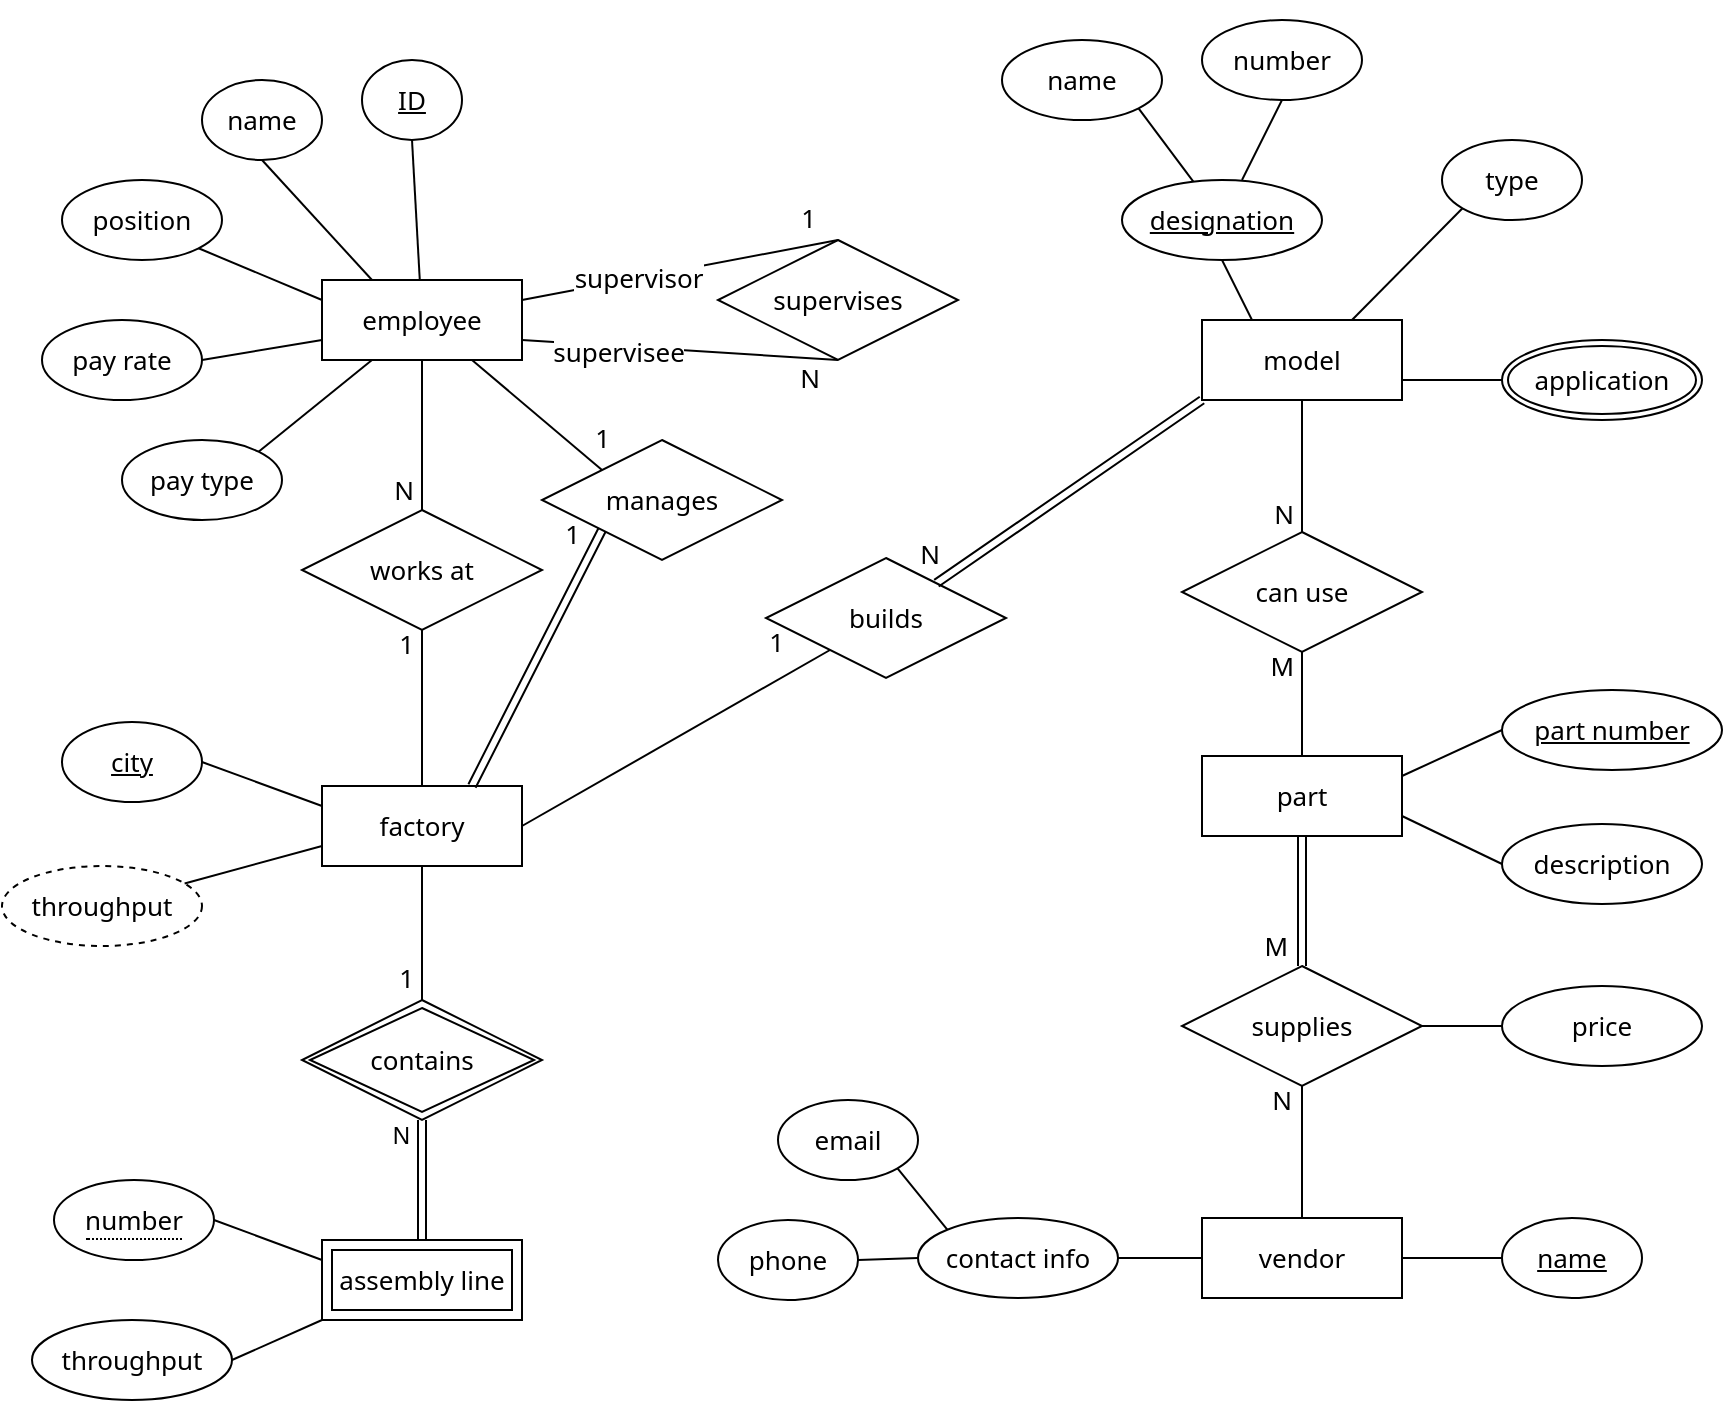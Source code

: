 <mxfile version="15.5.5" type="device"><diagram id="R2lEEEUBdFMjLlhIrx00" name="Page-1"><mxGraphModel dx="1422" dy="730" grid="1" gridSize="10" guides="1" tooltips="1" connect="1" arrows="1" fold="1" page="1" pageScale="1" pageWidth="850" pageHeight="1100" math="0" shadow="0" extFonts="Permanent Marker^https://fonts.googleapis.com/css?family=Permanent+Marker"><root><mxCell id="0"/><mxCell id="1" parent="0"/><mxCell id="ZgKFdhLjTGqCJ71-1xwb-3" value="" style="rounded=0;whiteSpace=wrap;html=1;fontFamily=Noto Sans;fontSource=https%3A%2F%2Ffonts.googleapis.com%2Fcss%3Ffamily%3DNoto%2BSans;strokeColor=none;fillColor=none;" parent="1" vertex="1"><mxGeometry x="665" y="30" width="30" height="20" as="geometry"/></mxCell><mxCell id="ZgKFdhLjTGqCJ71-1xwb-4" value="" style="rounded=0;whiteSpace=wrap;html=1;fontFamily=Noto Sans;fontSource=https%3A%2F%2Ffonts.googleapis.com%2Fcss%3Ffamily%3DNoto%2BSans;strokeColor=none;fillColor=none;" parent="1" vertex="1"><mxGeometry x="95" y="720" width="30" height="20" as="geometry"/></mxCell><mxCell id="fC1hcsIoNDYLjIuKjTgR-1" value="employee" style="whiteSpace=wrap;html=1;align=center;fontSize=13;fontFamily=Noto Sans;fontSource=https%3A%2F%2Ffonts.googleapis.com%2Fcss%3Ffamily%3DNoto%2BSans;" parent="1" vertex="1"><mxGeometry x="200" y="170" width="100" height="40" as="geometry"/></mxCell><mxCell id="fC1hcsIoNDYLjIuKjTgR-2" value="name" style="ellipse;whiteSpace=wrap;html=1;align=center;fontSize=13;fontFamily=Noto Sans;fontSource=https%3A%2F%2Ffonts.googleapis.com%2Fcss%3Ffamily%3DNoto%2BSans;" parent="1" vertex="1"><mxGeometry x="140" y="70" width="60" height="40" as="geometry"/></mxCell><mxCell id="fC1hcsIoNDYLjIuKjTgR-5" value="ID" style="ellipse;whiteSpace=wrap;html=1;align=center;fontStyle=4;fontSize=13;fontFamily=Noto Sans;fontSource=https%3A%2F%2Ffonts.googleapis.com%2Fcss%3Ffamily%3DNoto%2BSans;" parent="1" vertex="1"><mxGeometry x="220" y="60" width="50" height="40" as="geometry"/></mxCell><mxCell id="fC1hcsIoNDYLjIuKjTgR-8" value="" style="endArrow=none;html=1;rounded=0;exitX=0.5;exitY=1;exitDx=0;exitDy=0;fontSize=13;fontFamily=Noto Sans;fontSource=https%3A%2F%2Ffonts.googleapis.com%2Fcss%3Ffamily%3DNoto%2BSans;" parent="1" source="fC1hcsIoNDYLjIuKjTgR-5" target="fC1hcsIoNDYLjIuKjTgR-1" edge="1"><mxGeometry relative="1" as="geometry"><mxPoint x="340" y="300" as="sourcePoint"/><mxPoint x="500" y="300" as="targetPoint"/></mxGeometry></mxCell><mxCell id="fC1hcsIoNDYLjIuKjTgR-9" value="" style="endArrow=none;html=1;rounded=0;exitX=0.5;exitY=1;exitDx=0;exitDy=0;entryX=0.25;entryY=0;entryDx=0;entryDy=0;fontSize=13;fontFamily=Noto Sans;fontSource=https%3A%2F%2Ffonts.googleapis.com%2Fcss%3Ffamily%3DNoto%2BSans;" parent="1" source="fC1hcsIoNDYLjIuKjTgR-2" target="fC1hcsIoNDYLjIuKjTgR-1" edge="1"><mxGeometry relative="1" as="geometry"><mxPoint x="180" y="120" as="sourcePoint"/><mxPoint x="183.889" y="190" as="targetPoint"/></mxGeometry></mxCell><mxCell id="fC1hcsIoNDYLjIuKjTgR-12" value="position" style="ellipse;whiteSpace=wrap;html=1;align=center;fontSize=13;fontFamily=Noto Sans;fontSource=https%3A%2F%2Ffonts.googleapis.com%2Fcss%3Ffamily%3DNoto%2BSans;" parent="1" vertex="1"><mxGeometry x="70" y="120" width="80" height="40" as="geometry"/></mxCell><mxCell id="fC1hcsIoNDYLjIuKjTgR-13" value="" style="endArrow=none;html=1;rounded=0;exitX=1;exitY=1;exitDx=0;exitDy=0;entryX=0;entryY=0.25;entryDx=0;entryDy=0;fontSize=13;fontFamily=Noto Sans;fontSource=https%3A%2F%2Ffonts.googleapis.com%2Fcss%3Ffamily%3DNoto%2BSans;" parent="1" source="fC1hcsIoNDYLjIuKjTgR-12" target="fC1hcsIoNDYLjIuKjTgR-1" edge="1"><mxGeometry relative="1" as="geometry"><mxPoint x="180" y="130" as="sourcePoint"/><mxPoint x="235" y="180" as="targetPoint"/></mxGeometry></mxCell><mxCell id="fC1hcsIoNDYLjIuKjTgR-14" value="pay rate" style="ellipse;whiteSpace=wrap;html=1;align=center;fontSize=13;fontFamily=Noto Sans;fontSource=https%3A%2F%2Ffonts.googleapis.com%2Fcss%3Ffamily%3DNoto%2BSans;" parent="1" vertex="1"><mxGeometry x="60" y="190" width="80" height="40" as="geometry"/></mxCell><mxCell id="fC1hcsIoNDYLjIuKjTgR-17" value="" style="endArrow=none;html=1;rounded=0;exitX=1;exitY=0.5;exitDx=0;exitDy=0;entryX=0;entryY=0.75;entryDx=0;entryDy=0;fontSize=13;fontFamily=Noto Sans;fontSource=https%3A%2F%2Ffonts.googleapis.com%2Fcss%3Ffamily%3DNoto%2BSans;" parent="1" source="fC1hcsIoNDYLjIuKjTgR-14" target="fC1hcsIoNDYLjIuKjTgR-1" edge="1"><mxGeometry relative="1" as="geometry"><mxPoint x="148.284" y="164.142" as="sourcePoint"/><mxPoint x="210" y="190" as="targetPoint"/></mxGeometry></mxCell><mxCell id="fC1hcsIoNDYLjIuKjTgR-18" value="pay type" style="ellipse;whiteSpace=wrap;html=1;align=center;fontSize=13;fontFamily=Noto Sans;fontSource=https%3A%2F%2Ffonts.googleapis.com%2Fcss%3Ffamily%3DNoto%2BSans;" parent="1" vertex="1"><mxGeometry x="100" y="250" width="80" height="40" as="geometry"/></mxCell><mxCell id="fC1hcsIoNDYLjIuKjTgR-19" value="" style="endArrow=none;html=1;rounded=0;entryX=0.25;entryY=1;entryDx=0;entryDy=0;exitX=1;exitY=0;exitDx=0;exitDy=0;fontSize=13;fontFamily=Noto Sans;fontSource=https%3A%2F%2Ffonts.googleapis.com%2Fcss%3Ffamily%3DNoto%2BSans;" parent="1" source="fC1hcsIoNDYLjIuKjTgR-18" target="fC1hcsIoNDYLjIuKjTgR-1" edge="1"><mxGeometry relative="1" as="geometry"><mxPoint x="160" y="260" as="sourcePoint"/><mxPoint x="210" y="210" as="targetPoint"/></mxGeometry></mxCell><mxCell id="fC1hcsIoNDYLjIuKjTgR-20" value="works at" style="shape=rhombus;perimeter=rhombusPerimeter;whiteSpace=wrap;html=1;align=center;fontSize=13;fontFamily=Noto Sans;fontSource=https%3A%2F%2Ffonts.googleapis.com%2Fcss%3Ffamily%3DNoto%2BSans;" parent="1" vertex="1"><mxGeometry x="190" y="285" width="120" height="60" as="geometry"/></mxCell><mxCell id="fC1hcsIoNDYLjIuKjTgR-21" value="factory" style="whiteSpace=wrap;html=1;align=center;fontSize=13;fontFamily=Noto Sans;fontSource=https%3A%2F%2Ffonts.googleapis.com%2Fcss%3Ffamily%3DNoto%2BSans;" parent="1" vertex="1"><mxGeometry x="200" y="423" width="100" height="40" as="geometry"/></mxCell><mxCell id="fC1hcsIoNDYLjIuKjTgR-22" value="" style="endArrow=none;html=1;rounded=0;exitX=0.5;exitY=1;exitDx=0;exitDy=0;entryX=0.5;entryY=0;entryDx=0;entryDy=0;fontSize=13;fontFamily=Noto Sans;fontSource=https%3A%2F%2Ffonts.googleapis.com%2Fcss%3Ffamily%3DNoto%2BSans;" parent="1" source="fC1hcsIoNDYLjIuKjTgR-1" target="fC1hcsIoNDYLjIuKjTgR-20" edge="1"><mxGeometry relative="1" as="geometry"><mxPoint x="340" y="300" as="sourcePoint"/><mxPoint x="500" y="300" as="targetPoint"/></mxGeometry></mxCell><mxCell id="fC1hcsIoNDYLjIuKjTgR-23" value="N" style="resizable=0;html=1;align=right;verticalAlign=bottom;fontSize=13;fontFamily=Noto Sans;fontSource=https%3A%2F%2Ffonts.googleapis.com%2Fcss%3Ffamily%3DNoto%2BSans;" parent="fC1hcsIoNDYLjIuKjTgR-22" connectable="0" vertex="1"><mxGeometry x="1" relative="1" as="geometry"><mxPoint x="-4" as="offset"/></mxGeometry></mxCell><mxCell id="fC1hcsIoNDYLjIuKjTgR-24" value="" style="endArrow=none;html=1;rounded=0;exitX=0.5;exitY=0;exitDx=0;exitDy=0;fontSize=13;fontFamily=Noto Sans;fontSource=https%3A%2F%2Ffonts.googleapis.com%2Fcss%3Ffamily%3DNoto%2BSans;" parent="1" source="fC1hcsIoNDYLjIuKjTgR-21" target="fC1hcsIoNDYLjIuKjTgR-20" edge="1"><mxGeometry relative="1" as="geometry"><mxPoint x="340" y="300" as="sourcePoint"/><mxPoint x="250" y="380" as="targetPoint"/></mxGeometry></mxCell><mxCell id="fC1hcsIoNDYLjIuKjTgR-25" value="1" style="resizable=0;html=1;align=right;verticalAlign=bottom;rotation=0;fontSize=13;fontFamily=Noto Sans;fontSource=https%3A%2F%2Ffonts.googleapis.com%2Fcss%3Ffamily%3DNoto%2BSans;" parent="fC1hcsIoNDYLjIuKjTgR-24" connectable="0" vertex="1"><mxGeometry x="1" relative="1" as="geometry"><mxPoint x="-4" y="17" as="offset"/></mxGeometry></mxCell><mxCell id="fC1hcsIoNDYLjIuKjTgR-26" value="manages" style="shape=rhombus;perimeter=rhombusPerimeter;whiteSpace=wrap;html=1;align=center;fontSize=13;fontFamily=Noto Sans;fontSource=https%3A%2F%2Ffonts.googleapis.com%2Fcss%3Ffamily%3DNoto%2BSans;" parent="1" vertex="1"><mxGeometry x="310" y="250" width="120" height="60" as="geometry"/></mxCell><mxCell id="fC1hcsIoNDYLjIuKjTgR-29" value="" style="endArrow=none;html=1;rounded=0;exitX=0.75;exitY=1;exitDx=0;exitDy=0;entryX=0;entryY=0;entryDx=0;entryDy=0;fontSize=13;fontFamily=Noto Sans;fontSource=https%3A%2F%2Ffonts.googleapis.com%2Fcss%3Ffamily%3DNoto%2BSans;" parent="1" source="fC1hcsIoNDYLjIuKjTgR-1" target="fC1hcsIoNDYLjIuKjTgR-26" edge="1"><mxGeometry relative="1" as="geometry"><mxPoint x="340" y="310" as="sourcePoint"/><mxPoint x="500" y="310" as="targetPoint"/></mxGeometry></mxCell><mxCell id="fC1hcsIoNDYLjIuKjTgR-30" value="1" style="resizable=0;html=1;align=right;verticalAlign=bottom;fontSize=13;fontFamily=Noto Sans;fontSource=https%3A%2F%2Ffonts.googleapis.com%2Fcss%3Ffamily%3DNoto%2BSans;" parent="fC1hcsIoNDYLjIuKjTgR-29" connectable="0" vertex="1"><mxGeometry x="1" relative="1" as="geometry"><mxPoint x="5" y="-5" as="offset"/></mxGeometry></mxCell><mxCell id="fC1hcsIoNDYLjIuKjTgR-31" value="" style="shape=link;html=1;rounded=0;entryX=0;entryY=1;entryDx=0;entryDy=0;exitX=0.75;exitY=0;exitDx=0;exitDy=0;fontSize=13;fontFamily=Noto Sans;fontSource=https%3A%2F%2Ffonts.googleapis.com%2Fcss%3Ffamily%3DNoto%2BSans;" parent="1" source="fC1hcsIoNDYLjIuKjTgR-21" target="fC1hcsIoNDYLjIuKjTgR-26" edge="1"><mxGeometry relative="1" as="geometry"><mxPoint x="310" y="435" as="sourcePoint"/><mxPoint x="470" y="435" as="targetPoint"/></mxGeometry></mxCell><mxCell id="fC1hcsIoNDYLjIuKjTgR-32" value="1" style="resizable=0;html=1;align=right;verticalAlign=bottom;fontSize=13;fontFamily=Noto Sans;fontSource=https%3A%2F%2Ffonts.googleapis.com%2Fcss%3Ffamily%3DNoto%2BSans;" parent="fC1hcsIoNDYLjIuKjTgR-31" connectable="0" vertex="1"><mxGeometry x="1" relative="1" as="geometry"><mxPoint x="-10" y="12" as="offset"/></mxGeometry></mxCell><mxCell id="fC1hcsIoNDYLjIuKjTgR-33" value="city" style="ellipse;whiteSpace=wrap;html=1;align=center;fontStyle=4;fontSize=13;fontFamily=Noto Sans;fontSource=https%3A%2F%2Ffonts.googleapis.com%2Fcss%3Ffamily%3DNoto%2BSans;" parent="1" vertex="1"><mxGeometry x="70" y="391" width="70" height="40" as="geometry"/></mxCell><mxCell id="fC1hcsIoNDYLjIuKjTgR-34" value="" style="endArrow=none;html=1;rounded=0;entryX=0;entryY=0.25;entryDx=0;entryDy=0;exitX=1;exitY=0.5;exitDx=0;exitDy=0;fontSize=13;fontFamily=Noto Sans;fontSource=https%3A%2F%2Ffonts.googleapis.com%2Fcss%3Ffamily%3DNoto%2BSans;" parent="1" source="fC1hcsIoNDYLjIuKjTgR-33" target="fC1hcsIoNDYLjIuKjTgR-21" edge="1"><mxGeometry relative="1" as="geometry"><mxPoint x="123.284" y="505.858" as="sourcePoint"/><mxPoint x="180" y="460" as="targetPoint"/></mxGeometry></mxCell><mxCell id="fC1hcsIoNDYLjIuKjTgR-36" value="throughput" style="ellipse;whiteSpace=wrap;html=1;align=center;dashed=1;fontSize=13;fontFamily=Noto Sans;fontSource=https%3A%2F%2Ffonts.googleapis.com%2Fcss%3Ffamily%3DNoto%2BSans;" parent="1" vertex="1"><mxGeometry x="40" y="463" width="100" height="40" as="geometry"/></mxCell><mxCell id="fC1hcsIoNDYLjIuKjTgR-37" value="" style="endArrow=none;html=1;rounded=0;entryX=0;entryY=0.75;entryDx=0;entryDy=0;fontSize=13;fontFamily=Noto Sans;fontSource=https%3A%2F%2Ffonts.googleapis.com%2Fcss%3Ffamily%3DNoto%2BSans;" parent="1" source="fC1hcsIoNDYLjIuKjTgR-36" target="fC1hcsIoNDYLjIuKjTgR-21" edge="1"><mxGeometry relative="1" as="geometry"><mxPoint x="150" y="433" as="sourcePoint"/><mxPoint x="210" y="455" as="targetPoint"/></mxGeometry></mxCell><mxCell id="fC1hcsIoNDYLjIuKjTgR-38" value="contains" style="shape=rhombus;double=1;perimeter=rhombusPerimeter;whiteSpace=wrap;html=1;align=center;fontSize=13;fontFamily=Noto Sans;fontSource=https%3A%2F%2Ffonts.googleapis.com%2Fcss%3Ffamily%3DNoto%2BSans;" parent="1" vertex="1"><mxGeometry x="190" y="530" width="120" height="60" as="geometry"/></mxCell><mxCell id="fC1hcsIoNDYLjIuKjTgR-39" value="assembly line" style="shape=ext;margin=3;double=1;whiteSpace=wrap;html=1;align=center;fontSize=13;fontFamily=Noto Sans;fontSource=https%3A%2F%2Ffonts.googleapis.com%2Fcss%3Ffamily%3DNoto%2BSans;" parent="1" vertex="1"><mxGeometry x="200" y="650" width="100" height="40" as="geometry"/></mxCell><mxCell id="fC1hcsIoNDYLjIuKjTgR-40" value="" style="endArrow=none;html=1;rounded=0;exitX=0.5;exitY=1;exitDx=0;exitDy=0;entryX=0.5;entryY=0;entryDx=0;entryDy=0;fontSize=13;fontFamily=Noto Sans;fontSource=https%3A%2F%2Ffonts.googleapis.com%2Fcss%3Ffamily%3DNoto%2BSans;" parent="1" source="fC1hcsIoNDYLjIuKjTgR-21" target="fC1hcsIoNDYLjIuKjTgR-38" edge="1"><mxGeometry relative="1" as="geometry"><mxPoint x="260" y="433" as="sourcePoint"/><mxPoint x="260" y="355" as="targetPoint"/></mxGeometry></mxCell><mxCell id="fC1hcsIoNDYLjIuKjTgR-41" value="1" style="resizable=0;html=1;align=right;verticalAlign=bottom;rotation=0;fontSize=13;fontFamily=Noto Sans;fontSource=https%3A%2F%2Ffonts.googleapis.com%2Fcss%3Ffamily%3DNoto%2BSans;" parent="fC1hcsIoNDYLjIuKjTgR-40" connectable="0" vertex="1"><mxGeometry x="1" relative="1" as="geometry"><mxPoint x="-4" y="-1" as="offset"/></mxGeometry></mxCell><mxCell id="fC1hcsIoNDYLjIuKjTgR-44" value="&lt;span style=&quot;border-bottom: 1px dotted; font-size: 13px;&quot;&gt;number&lt;/span&gt;" style="ellipse;whiteSpace=wrap;html=1;align=center;fontSize=13;fontFamily=Noto Sans;fontSource=https%3A%2F%2Ffonts.googleapis.com%2Fcss%3Ffamily%3DNoto%2BSans;" parent="1" vertex="1"><mxGeometry x="66" y="620" width="80" height="40" as="geometry"/></mxCell><mxCell id="fC1hcsIoNDYLjIuKjTgR-45" value="throughput" style="ellipse;whiteSpace=wrap;html=1;align=center;fontSize=13;fontFamily=Noto Sans;fontSource=https%3A%2F%2Ffonts.googleapis.com%2Fcss%3Ffamily%3DNoto%2BSans;" parent="1" vertex="1"><mxGeometry x="55" y="690" width="100" height="40" as="geometry"/></mxCell><mxCell id="fC1hcsIoNDYLjIuKjTgR-46" value="" style="endArrow=none;html=1;rounded=0;entryX=0;entryY=1;entryDx=0;entryDy=0;exitX=1;exitY=0.5;exitDx=0;exitDy=0;fontSize=13;fontFamily=Noto Sans;fontSource=https%3A%2F%2Ffonts.googleapis.com%2Fcss%3Ffamily%3DNoto%2BSans;" parent="1" source="fC1hcsIoNDYLjIuKjTgR-45" target="fC1hcsIoNDYLjIuKjTgR-39" edge="1"><mxGeometry relative="1" as="geometry"><mxPoint x="190.001" y="748.733" as="sourcePoint"/><mxPoint x="258.69" y="730" as="targetPoint"/></mxGeometry></mxCell><mxCell id="fC1hcsIoNDYLjIuKjTgR-47" value="" style="endArrow=none;html=1;rounded=0;entryX=0;entryY=0.25;entryDx=0;entryDy=0;exitX=1;exitY=0.5;exitDx=0;exitDy=0;fontSize=13;fontFamily=Noto Sans;fontSource=https%3A%2F%2Ffonts.googleapis.com%2Fcss%3Ffamily%3DNoto%2BSans;" parent="1" source="fC1hcsIoNDYLjIuKjTgR-44" target="fC1hcsIoNDYLjIuKjTgR-39" edge="1"><mxGeometry relative="1" as="geometry"><mxPoint x="151.311" y="620.003" as="sourcePoint"/><mxPoint x="220" y="601.27" as="targetPoint"/></mxGeometry></mxCell><mxCell id="fC1hcsIoNDYLjIuKjTgR-48" value="model" style="whiteSpace=wrap;html=1;align=center;fontSize=13;fontFamily=Noto Sans;fontSource=https%3A%2F%2Ffonts.googleapis.com%2Fcss%3Ffamily%3DNoto%2BSans;" parent="1" vertex="1"><mxGeometry x="640" y="190" width="100" height="40" as="geometry"/></mxCell><mxCell id="fC1hcsIoNDYLjIuKjTgR-49" value="designation" style="ellipse;whiteSpace=wrap;html=1;align=center;fontStyle=4;fontSize=13;fontFamily=Noto Sans;fontSource=https%3A%2F%2Ffonts.googleapis.com%2Fcss%3Ffamily%3DNoto%2BSans;" parent="1" vertex="1"><mxGeometry x="600" y="120" width="100" height="40" as="geometry"/></mxCell><mxCell id="fC1hcsIoNDYLjIuKjTgR-50" value="name" style="ellipse;whiteSpace=wrap;html=1;align=center;fontSize=13;fontFamily=Noto Sans;fontSource=https%3A%2F%2Ffonts.googleapis.com%2Fcss%3Ffamily%3DNoto%2BSans;" parent="1" vertex="1"><mxGeometry x="540" y="50" width="80" height="40" as="geometry"/></mxCell><mxCell id="fC1hcsIoNDYLjIuKjTgR-51" value="number" style="ellipse;whiteSpace=wrap;html=1;align=center;fontSize=13;fontFamily=Noto Sans;fontSource=https%3A%2F%2Ffonts.googleapis.com%2Fcss%3Ffamily%3DNoto%2BSans;" parent="1" vertex="1"><mxGeometry x="640" y="40" width="80" height="40" as="geometry"/></mxCell><mxCell id="fC1hcsIoNDYLjIuKjTgR-52" value="" style="endArrow=none;html=1;rounded=0;exitX=1;exitY=1;exitDx=0;exitDy=0;fontSize=13;fontFamily=Noto Sans;fontSource=https%3A%2F%2Ffonts.googleapis.com%2Fcss%3Ffamily%3DNoto%2BSans;" parent="1" source="fC1hcsIoNDYLjIuKjTgR-50" target="fC1hcsIoNDYLjIuKjTgR-49" edge="1"><mxGeometry relative="1" as="geometry"><mxPoint x="578.06" y="130" as="sourcePoint"/><mxPoint x="581.949" y="200" as="targetPoint"/></mxGeometry></mxCell><mxCell id="fC1hcsIoNDYLjIuKjTgR-53" value="" style="endArrow=none;html=1;rounded=0;exitX=0.5;exitY=1;exitDx=0;exitDy=0;fontSize=13;fontFamily=Noto Sans;fontSource=https%3A%2F%2Ffonts.googleapis.com%2Fcss%3Ffamily%3DNoto%2BSans;" parent="1" source="fC1hcsIoNDYLjIuKjTgR-51" edge="1"><mxGeometry relative="1" as="geometry"><mxPoint x="740" y="100" as="sourcePoint"/><mxPoint x="660" y="120" as="targetPoint"/></mxGeometry></mxCell><mxCell id="fC1hcsIoNDYLjIuKjTgR-55" value="type" style="ellipse;whiteSpace=wrap;html=1;align=center;fontSize=13;fontFamily=Noto Sans;fontSource=https%3A%2F%2Ffonts.googleapis.com%2Fcss%3Ffamily%3DNoto%2BSans;" parent="1" vertex="1"><mxGeometry x="760" y="100" width="70" height="40" as="geometry"/></mxCell><mxCell id="fC1hcsIoNDYLjIuKjTgR-56" value="" style="endArrow=none;html=1;rounded=0;exitX=0.5;exitY=1;exitDx=0;exitDy=0;entryX=0.25;entryY=0;entryDx=0;entryDy=0;fontSize=13;fontFamily=Noto Sans;fontSource=https%3A%2F%2Ffonts.googleapis.com%2Fcss%3Ffamily%3DNoto%2BSans;" parent="1" source="fC1hcsIoNDYLjIuKjTgR-49" target="fC1hcsIoNDYLjIuKjTgR-48" edge="1"><mxGeometry relative="1" as="geometry"><mxPoint x="740" y="120" as="sourcePoint"/><mxPoint x="720" y="160" as="targetPoint"/></mxGeometry></mxCell><mxCell id="fC1hcsIoNDYLjIuKjTgR-57" value="" style="endArrow=none;html=1;rounded=0;exitX=0;exitY=1;exitDx=0;exitDy=0;entryX=0.75;entryY=0;entryDx=0;entryDy=0;fontSize=13;fontFamily=Noto Sans;fontSource=https%3A%2F%2Ffonts.googleapis.com%2Fcss%3Ffamily%3DNoto%2BSans;" parent="1" source="fC1hcsIoNDYLjIuKjTgR-55" target="fC1hcsIoNDYLjIuKjTgR-48" edge="1"><mxGeometry relative="1" as="geometry"><mxPoint x="700" y="100" as="sourcePoint"/><mxPoint x="680" y="140" as="targetPoint"/></mxGeometry></mxCell><mxCell id="fC1hcsIoNDYLjIuKjTgR-58" value="application" style="ellipse;shape=doubleEllipse;margin=3;whiteSpace=wrap;html=1;align=center;fontSize=13;fontFamily=Noto Sans;fontSource=https%3A%2F%2Ffonts.googleapis.com%2Fcss%3Ffamily%3DNoto%2BSans;" parent="1" vertex="1"><mxGeometry x="790" y="200" width="100" height="40" as="geometry"/></mxCell><mxCell id="fC1hcsIoNDYLjIuKjTgR-59" value="" style="endArrow=none;html=1;rounded=0;exitX=0;exitY=0.5;exitDx=0;exitDy=0;entryX=1;entryY=0.75;entryDx=0;entryDy=0;fontSize=13;fontFamily=Noto Sans;fontSource=https%3A%2F%2Ffonts.googleapis.com%2Fcss%3Ffamily%3DNoto%2BSans;" parent="1" source="fC1hcsIoNDYLjIuKjTgR-58" target="fC1hcsIoNDYLjIuKjTgR-48" edge="1"><mxGeometry relative="1" as="geometry"><mxPoint x="690" y="90" as="sourcePoint"/><mxPoint x="670" y="130" as="targetPoint"/></mxGeometry></mxCell><mxCell id="fC1hcsIoNDYLjIuKjTgR-60" value="builds" style="shape=rhombus;perimeter=rhombusPerimeter;whiteSpace=wrap;html=1;align=center;fontSize=13;fontFamily=Noto Sans;fontSource=https%3A%2F%2Ffonts.googleapis.com%2Fcss%3Ffamily%3DNoto%2BSans;" parent="1" vertex="1"><mxGeometry x="422" y="309" width="120" height="60" as="geometry"/></mxCell><mxCell id="fC1hcsIoNDYLjIuKjTgR-61" value="" style="endArrow=none;html=1;rounded=0;exitX=1;exitY=0.5;exitDx=0;exitDy=0;fontSize=13;fontFamily=Noto Sans;fontSource=https%3A%2F%2Ffonts.googleapis.com%2Fcss%3Ffamily%3DNoto%2BSans;" parent="1" source="fC1hcsIoNDYLjIuKjTgR-21" target="fC1hcsIoNDYLjIuKjTgR-60" edge="1"><mxGeometry relative="1" as="geometry"><mxPoint x="370" y="442.5" as="sourcePoint"/><mxPoint x="530" y="442.5" as="targetPoint"/></mxGeometry></mxCell><mxCell id="fC1hcsIoNDYLjIuKjTgR-62" value="1" style="resizable=0;html=1;align=right;verticalAlign=bottom;fontSize=13;fontFamily=Noto Sans;fontSource=https%3A%2F%2Ffonts.googleapis.com%2Fcss%3Ffamily%3DNoto%2BSans;" parent="fC1hcsIoNDYLjIuKjTgR-61" connectable="0" vertex="1"><mxGeometry x="1" relative="1" as="geometry"><mxPoint x="-23" y="7" as="offset"/></mxGeometry></mxCell><mxCell id="fC1hcsIoNDYLjIuKjTgR-63" value="" style="shape=link;html=1;rounded=0;exitX=0;exitY=1;exitDx=0;exitDy=0;fontSize=13;fontFamily=Noto Sans;fontSource=https%3A%2F%2Ffonts.googleapis.com%2Fcss%3Ffamily%3DNoto%2BSans;" parent="1" source="fC1hcsIoNDYLjIuKjTgR-48" target="fC1hcsIoNDYLjIuKjTgR-60" edge="1"><mxGeometry relative="1" as="geometry"><mxPoint x="520" y="300" as="sourcePoint"/><mxPoint x="680" y="300" as="targetPoint"/></mxGeometry></mxCell><mxCell id="fC1hcsIoNDYLjIuKjTgR-64" value="N" style="resizable=0;html=1;align=right;verticalAlign=bottom;fontSize=13;fontFamily=Noto Sans;fontSource=https%3A%2F%2Ffonts.googleapis.com%2Fcss%3Ffamily%3DNoto%2BSans;" parent="fC1hcsIoNDYLjIuKjTgR-63" connectable="0" vertex="1"><mxGeometry x="1" relative="1" as="geometry"><mxPoint x="2" y="-4" as="offset"/></mxGeometry></mxCell><mxCell id="fC1hcsIoNDYLjIuKjTgR-65" value="part" style="whiteSpace=wrap;html=1;align=center;fontSize=13;fontFamily=Noto Sans;fontSource=https%3A%2F%2Ffonts.googleapis.com%2Fcss%3Ffamily%3DNoto%2BSans;" parent="1" vertex="1"><mxGeometry x="640" y="408" width="100" height="40" as="geometry"/></mxCell><mxCell id="fC1hcsIoNDYLjIuKjTgR-66" value="supplies" style="shape=rhombus;perimeter=rhombusPerimeter;whiteSpace=wrap;html=1;align=center;fontSize=13;fontFamily=Noto Sans;fontSource=https%3A%2F%2Ffonts.googleapis.com%2Fcss%3Ffamily%3DNoto%2BSans;" parent="1" vertex="1"><mxGeometry x="630" y="513" width="120" height="60" as="geometry"/></mxCell><mxCell id="fC1hcsIoNDYLjIuKjTgR-67" value="vendor" style="whiteSpace=wrap;html=1;align=center;fontSize=13;fontFamily=Noto Sans;fontSource=https%3A%2F%2Ffonts.googleapis.com%2Fcss%3Ffamily%3DNoto%2BSans;" parent="1" vertex="1"><mxGeometry x="640" y="639" width="100" height="40" as="geometry"/></mxCell><mxCell id="fC1hcsIoNDYLjIuKjTgR-68" value="" style="endArrow=none;html=1;rounded=0;exitX=0.5;exitY=1;exitDx=0;exitDy=0;fontSize=13;fontFamily=Noto Sans;fontSource=https%3A%2F%2Ffonts.googleapis.com%2Fcss%3Ffamily%3DNoto%2BSans;" parent="1" source="fC1hcsIoNDYLjIuKjTgR-48" target="fC1hcsIoNDYLjIuKjTgR-70" edge="1"><mxGeometry relative="1" as="geometry"><mxPoint x="640" y="304" as="sourcePoint"/><mxPoint x="800" y="304" as="targetPoint"/></mxGeometry></mxCell><mxCell id="fC1hcsIoNDYLjIuKjTgR-69" value="N" style="resizable=0;html=1;align=right;verticalAlign=bottom;fontSize=13;fontFamily=Noto Sans;fontSource=https%3A%2F%2Ffonts.googleapis.com%2Fcss%3Ffamily%3DNoto%2BSans;" parent="fC1hcsIoNDYLjIuKjTgR-68" connectable="0" vertex="1"><mxGeometry x="1" relative="1" as="geometry"><mxPoint x="-4" y="1" as="offset"/></mxGeometry></mxCell><mxCell id="fC1hcsIoNDYLjIuKjTgR-70" value="can use" style="shape=rhombus;perimeter=rhombusPerimeter;whiteSpace=wrap;html=1;align=center;fontSize=13;fontFamily=Noto Sans;fontSource=https%3A%2F%2Ffonts.googleapis.com%2Fcss%3Ffamily%3DNoto%2BSans;" parent="1" vertex="1"><mxGeometry x="630" y="296" width="120" height="60" as="geometry"/></mxCell><mxCell id="fC1hcsIoNDYLjIuKjTgR-71" value="" style="endArrow=none;html=1;rounded=0;entryX=0.5;entryY=1;entryDx=0;entryDy=0;exitX=0.5;exitY=0;exitDx=0;exitDy=0;fontSize=13;fontFamily=Noto Sans;fontSource=https%3A%2F%2Ffonts.googleapis.com%2Fcss%3Ffamily%3DNoto%2BSans;" parent="1" source="fC1hcsIoNDYLjIuKjTgR-65" target="fC1hcsIoNDYLjIuKjTgR-70" edge="1"><mxGeometry relative="1" as="geometry"><mxPoint x="340" y="470" as="sourcePoint"/><mxPoint x="500" y="470" as="targetPoint"/></mxGeometry></mxCell><mxCell id="fC1hcsIoNDYLjIuKjTgR-72" value="M" style="resizable=0;html=1;align=right;verticalAlign=bottom;fontSize=13;fontFamily=Noto Sans;fontSource=https%3A%2F%2Ffonts.googleapis.com%2Fcss%3Ffamily%3DNoto%2BSans;" parent="fC1hcsIoNDYLjIuKjTgR-71" connectable="0" vertex="1"><mxGeometry x="1" relative="1" as="geometry"><mxPoint x="-4" y="17" as="offset"/></mxGeometry></mxCell><mxCell id="fC1hcsIoNDYLjIuKjTgR-73" value="part number" style="ellipse;whiteSpace=wrap;html=1;align=center;fontStyle=4;fontSize=13;fontFamily=Noto Sans;fontSource=https%3A%2F%2Ffonts.googleapis.com%2Fcss%3Ffamily%3DNoto%2BSans;" parent="1" vertex="1"><mxGeometry x="790" y="375" width="110" height="40" as="geometry"/></mxCell><mxCell id="fC1hcsIoNDYLjIuKjTgR-74" value="description" style="ellipse;whiteSpace=wrap;html=1;align=center;fontSize=13;fontFamily=Noto Sans;fontSource=https%3A%2F%2Ffonts.googleapis.com%2Fcss%3Ffamily%3DNoto%2BSans;" parent="1" vertex="1"><mxGeometry x="790" y="442" width="100" height="40" as="geometry"/></mxCell><mxCell id="fC1hcsIoNDYLjIuKjTgR-75" value="" style="endArrow=none;html=1;rounded=0;entryX=0;entryY=0.5;entryDx=0;entryDy=0;exitX=1;exitY=0.25;exitDx=0;exitDy=0;fontSize=13;fontFamily=Noto Sans;fontSource=https%3A%2F%2Ffonts.googleapis.com%2Fcss%3Ffamily%3DNoto%2BSans;" parent="1" source="fC1hcsIoNDYLjIuKjTgR-65" target="fC1hcsIoNDYLjIuKjTgR-73" edge="1"><mxGeometry relative="1" as="geometry"><mxPoint x="720.004" y="505.928" as="sourcePoint"/><mxPoint x="776.72" y="460.07" as="targetPoint"/></mxGeometry></mxCell><mxCell id="fC1hcsIoNDYLjIuKjTgR-76" value="" style="endArrow=none;html=1;rounded=0;entryX=0;entryY=0.5;entryDx=0;entryDy=0;exitX=1;exitY=0.75;exitDx=0;exitDy=0;fontSize=13;fontFamily=Noto Sans;fontSource=https%3A%2F%2Ffonts.googleapis.com%2Fcss%3Ffamily%3DNoto%2BSans;" parent="1" source="fC1hcsIoNDYLjIuKjTgR-65" target="fC1hcsIoNDYLjIuKjTgR-74" edge="1"><mxGeometry relative="1" as="geometry"><mxPoint x="733.284" y="495.858" as="sourcePoint"/><mxPoint x="790" y="450" as="targetPoint"/></mxGeometry></mxCell><mxCell id="fC1hcsIoNDYLjIuKjTgR-77" value="" style="endArrow=none;html=1;rounded=0;exitX=0.5;exitY=0;exitDx=0;exitDy=0;entryX=0.5;entryY=1;entryDx=0;entryDy=0;fontSize=13;fontFamily=Noto Sans;fontSource=https%3A%2F%2Ffonts.googleapis.com%2Fcss%3Ffamily%3DNoto%2BSans;" parent="1" source="fC1hcsIoNDYLjIuKjTgR-67" target="fC1hcsIoNDYLjIuKjTgR-66" edge="1"><mxGeometry relative="1" as="geometry"><mxPoint x="830" y="554" as="sourcePoint"/><mxPoint x="830" y="620" as="targetPoint"/></mxGeometry></mxCell><mxCell id="fC1hcsIoNDYLjIuKjTgR-78" value="N" style="resizable=0;html=1;align=right;verticalAlign=bottom;fontSize=13;fontFamily=Noto Sans;fontSource=https%3A%2F%2Ffonts.googleapis.com%2Fcss%3Ffamily%3DNoto%2BSans;" parent="fC1hcsIoNDYLjIuKjTgR-77" connectable="0" vertex="1"><mxGeometry x="1" relative="1" as="geometry"><mxPoint x="-5" y="17" as="offset"/></mxGeometry></mxCell><mxCell id="fC1hcsIoNDYLjIuKjTgR-79" value="" style="shape=link;html=1;rounded=0;exitX=0.5;exitY=1;exitDx=0;exitDy=0;fontSize=13;fontFamily=Noto Sans;fontSource=https%3A%2F%2Ffonts.googleapis.com%2Fcss%3Ffamily%3DNoto%2BSans;" parent="1" source="fC1hcsIoNDYLjIuKjTgR-65" target="fC1hcsIoNDYLjIuKjTgR-66" edge="1"><mxGeometry relative="1" as="geometry"><mxPoint x="740" y="520" as="sourcePoint"/><mxPoint x="690" y="510" as="targetPoint"/></mxGeometry></mxCell><mxCell id="fC1hcsIoNDYLjIuKjTgR-80" value="M" style="resizable=0;html=1;align=right;verticalAlign=bottom;fontSize=13;fontFamily=Noto Sans;fontSource=https%3A%2F%2Ffonts.googleapis.com%2Fcss%3Ffamily%3DNoto%2BSans;" parent="fC1hcsIoNDYLjIuKjTgR-79" connectable="0" vertex="1"><mxGeometry x="1" relative="1" as="geometry"><mxPoint x="-7" as="offset"/></mxGeometry></mxCell><mxCell id="fC1hcsIoNDYLjIuKjTgR-81" value="name" style="ellipse;whiteSpace=wrap;html=1;align=center;fontStyle=4;fontSize=13;fontFamily=Noto Sans;fontSource=https%3A%2F%2Ffonts.googleapis.com%2Fcss%3Ffamily%3DNoto%2BSans;" parent="1" vertex="1"><mxGeometry x="790" y="639" width="70" height="40" as="geometry"/></mxCell><mxCell id="fC1hcsIoNDYLjIuKjTgR-82" value="contact info" style="ellipse;whiteSpace=wrap;html=1;align=center;fontSize=13;fontFamily=Noto Sans;fontSource=https%3A%2F%2Ffonts.googleapis.com%2Fcss%3Ffamily%3DNoto%2BSans;" parent="1" vertex="1"><mxGeometry x="498" y="639" width="100" height="40" as="geometry"/></mxCell><mxCell id="fC1hcsIoNDYLjIuKjTgR-83" value="" style="endArrow=none;html=1;rounded=0;entryX=0;entryY=0.5;entryDx=0;entryDy=0;exitX=1;exitY=0.5;exitDx=0;exitDy=0;fontSize=13;fontFamily=Noto Sans;fontSource=https%3A%2F%2Ffonts.googleapis.com%2Fcss%3Ffamily%3DNoto%2BSans;" parent="1" source="fC1hcsIoNDYLjIuKjTgR-67" target="fC1hcsIoNDYLjIuKjTgR-81" edge="1"><mxGeometry relative="1" as="geometry"><mxPoint x="770" y="573" as="sourcePoint"/><mxPoint x="820" y="597" as="targetPoint"/></mxGeometry></mxCell><mxCell id="fC1hcsIoNDYLjIuKjTgR-84" value="" style="endArrow=none;html=1;rounded=0;exitX=1;exitY=0.5;exitDx=0;exitDy=0;entryX=0;entryY=0.5;entryDx=0;entryDy=0;fontSize=13;fontFamily=Noto Sans;fontSource=https%3A%2F%2Ffonts.googleapis.com%2Fcss%3Ffamily%3DNoto%2BSans;" parent="1" source="fC1hcsIoNDYLjIuKjTgR-82" target="fC1hcsIoNDYLjIuKjTgR-67" edge="1"><mxGeometry relative="1" as="geometry"><mxPoint x="598" y="658.5" as="sourcePoint"/><mxPoint x="630" y="659" as="targetPoint"/></mxGeometry></mxCell><mxCell id="fC1hcsIoNDYLjIuKjTgR-86" value="email" style="ellipse;whiteSpace=wrap;html=1;align=center;fontSize=13;fontFamily=Noto Sans;fontSource=https%3A%2F%2Ffonts.googleapis.com%2Fcss%3Ffamily%3DNoto%2BSans;" parent="1" vertex="1"><mxGeometry x="428" y="580" width="70" height="40" as="geometry"/></mxCell><mxCell id="fC1hcsIoNDYLjIuKjTgR-87" value="phone" style="ellipse;whiteSpace=wrap;html=1;align=center;fontSize=13;fontFamily=Noto Sans;fontSource=https%3A%2F%2Ffonts.googleapis.com%2Fcss%3Ffamily%3DNoto%2BSans;" parent="1" vertex="1"><mxGeometry x="398" y="640" width="70" height="40" as="geometry"/></mxCell><mxCell id="fC1hcsIoNDYLjIuKjTgR-88" value="" style="endArrow=none;html=1;rounded=0;entryX=0;entryY=0;entryDx=0;entryDy=0;exitX=1;exitY=1;exitDx=0;exitDy=0;fontSize=13;fontFamily=Noto Sans;fontSource=https%3A%2F%2Ffonts.googleapis.com%2Fcss%3Ffamily%3DNoto%2BSans;" parent="1" source="fC1hcsIoNDYLjIuKjTgR-86" target="fC1hcsIoNDYLjIuKjTgR-82" edge="1"><mxGeometry relative="1" as="geometry"><mxPoint x="503" y="550" as="sourcePoint"/><mxPoint x="553" y="574" as="targetPoint"/></mxGeometry></mxCell><mxCell id="fC1hcsIoNDYLjIuKjTgR-89" value="" style="endArrow=none;html=1;rounded=0;entryX=1;entryY=0.5;entryDx=0;entryDy=0;exitX=0;exitY=0.5;exitDx=0;exitDy=0;fontSize=13;fontFamily=Noto Sans;fontSource=https%3A%2F%2Ffonts.googleapis.com%2Fcss%3Ffamily%3DNoto%2BSans;" parent="1" source="fC1hcsIoNDYLjIuKjTgR-82" target="fC1hcsIoNDYLjIuKjTgR-87" edge="1"><mxGeometry relative="1" as="geometry"><mxPoint x="513" y="560" as="sourcePoint"/><mxPoint x="563" y="584" as="targetPoint"/></mxGeometry></mxCell><mxCell id="fC1hcsIoNDYLjIuKjTgR-91" value="supervises" style="shape=rhombus;perimeter=rhombusPerimeter;whiteSpace=wrap;html=1;align=center;fontSize=13;fontFamily=Noto Sans;fontSource=https%3A%2F%2Ffonts.googleapis.com%2Fcss%3Ffamily%3DNoto%2BSans;" parent="1" vertex="1"><mxGeometry x="398" y="150" width="120" height="60" as="geometry"/></mxCell><mxCell id="fC1hcsIoNDYLjIuKjTgR-94" value="" style="endArrow=none;html=1;rounded=0;exitX=1;exitY=0.25;exitDx=0;exitDy=0;fontSize=13;entryX=0.5;entryY=0;entryDx=0;entryDy=0;fontFamily=Noto Sans;fontSource=https%3A%2F%2Ffonts.googleapis.com%2Fcss%3Ffamily%3DNoto%2BSans;" parent="1" source="fC1hcsIoNDYLjIuKjTgR-1" target="fC1hcsIoNDYLjIuKjTgR-91" edge="1"><mxGeometry relative="1" as="geometry"><mxPoint x="350" y="190" as="sourcePoint"/><mxPoint x="350" y="112" as="targetPoint"/></mxGeometry></mxCell><mxCell id="fC1hcsIoNDYLjIuKjTgR-95" value="1" style="resizable=0;html=1;align=right;verticalAlign=bottom;rotation=0;fontSize=13;fontFamily=Noto Sans;fontSource=https%3A%2F%2Ffonts.googleapis.com%2Fcss%3Ffamily%3DNoto%2BSans;" parent="fC1hcsIoNDYLjIuKjTgR-94" connectable="0" vertex="1"><mxGeometry x="1" relative="1" as="geometry"><mxPoint x="-11" as="offset"/></mxGeometry></mxCell><mxCell id="fC1hcsIoNDYLjIuKjTgR-98" value="supervisor" style="edgeLabel;html=1;align=center;verticalAlign=middle;resizable=0;points=[];fontSize=13;fontFamily=Noto Sans;fontSource=https%3A%2F%2Ffonts.googleapis.com%2Fcss%3Ffamily%3DNoto%2BSans;" parent="fC1hcsIoNDYLjIuKjTgR-94" vertex="1" connectable="0"><mxGeometry x="-0.264" relative="1" as="geometry"><mxPoint as="offset"/></mxGeometry></mxCell><mxCell id="fC1hcsIoNDYLjIuKjTgR-96" value="" style="endArrow=none;html=1;rounded=0;exitX=1;exitY=0.75;exitDx=0;exitDy=0;entryX=0.5;entryY=1;entryDx=0;entryDy=0;fontSize=13;fontFamily=Noto Sans;fontSource=https%3A%2F%2Ffonts.googleapis.com%2Fcss%3Ffamily%3DNoto%2BSans;" parent="1" source="fC1hcsIoNDYLjIuKjTgR-1" target="fC1hcsIoNDYLjIuKjTgR-91" edge="1"><mxGeometry relative="1" as="geometry"><mxPoint x="350" y="200" as="sourcePoint"/><mxPoint x="350" y="275" as="targetPoint"/></mxGeometry></mxCell><mxCell id="fC1hcsIoNDYLjIuKjTgR-97" value="N" style="resizable=0;html=1;align=right;verticalAlign=bottom;fontSize=13;fontFamily=Noto Sans;fontSource=https%3A%2F%2Ffonts.googleapis.com%2Fcss%3Ffamily%3DNoto%2BSans;" parent="fC1hcsIoNDYLjIuKjTgR-96" connectable="0" vertex="1"><mxGeometry x="1" relative="1" as="geometry"><mxPoint x="-9" y="19" as="offset"/></mxGeometry></mxCell><mxCell id="fC1hcsIoNDYLjIuKjTgR-99" value="supervisee" style="edgeLabel;html=1;align=center;verticalAlign=middle;resizable=0;points=[];fontSize=13;fontFamily=Noto Sans;fontSource=https%3A%2F%2Ffonts.googleapis.com%2Fcss%3Ffamily%3DNoto%2BSans;" parent="fC1hcsIoNDYLjIuKjTgR-96" vertex="1" connectable="0"><mxGeometry x="-0.39" y="-3" relative="1" as="geometry"><mxPoint as="offset"/></mxGeometry></mxCell><mxCell id="ZgKFdhLjTGqCJ71-1xwb-1" value="" style="shape=link;html=1;rounded=0;entryX=0.5;entryY=1;entryDx=0;entryDy=0;" parent="1" source="fC1hcsIoNDYLjIuKjTgR-39" target="fC1hcsIoNDYLjIuKjTgR-38" edge="1"><mxGeometry relative="1" as="geometry"><mxPoint x="190" y="770" as="sourcePoint"/><mxPoint x="350" y="770" as="targetPoint"/></mxGeometry></mxCell><mxCell id="ZgKFdhLjTGqCJ71-1xwb-2" value="N" style="resizable=0;html=1;align=right;verticalAlign=bottom;" parent="ZgKFdhLjTGqCJ71-1xwb-1" connectable="0" vertex="1"><mxGeometry x="1" relative="1" as="geometry"><mxPoint x="-6" y="16" as="offset"/></mxGeometry></mxCell><mxCell id="XE4aP4qG6gfPF1ebo5mN-2" value="price" style="ellipse;whiteSpace=wrap;html=1;align=center;fontFamily=Noto Sans;fontSource=https%3A%2F%2Ffonts.googleapis.com%2Fcss%3Ffamily%3DNoto%2BSans;fontSize=13;" vertex="1" parent="1"><mxGeometry x="790" y="523" width="100" height="40" as="geometry"/></mxCell><mxCell id="XE4aP4qG6gfPF1ebo5mN-3" value="" style="endArrow=none;html=1;rounded=0;entryX=0;entryY=0.5;entryDx=0;entryDy=0;exitX=1;exitY=0.5;exitDx=0;exitDy=0;fontSize=13;fontFamily=Noto Sans;fontSource=https%3A%2F%2Ffonts.googleapis.com%2Fcss%3Ffamily%3DNoto%2BSans;" edge="1" parent="1" source="fC1hcsIoNDYLjIuKjTgR-66" target="XE4aP4qG6gfPF1ebo5mN-2"><mxGeometry relative="1" as="geometry"><mxPoint x="750" y="448" as="sourcePoint"/><mxPoint x="800" y="472" as="targetPoint"/></mxGeometry></mxCell></root></mxGraphModel></diagram></mxfile>
